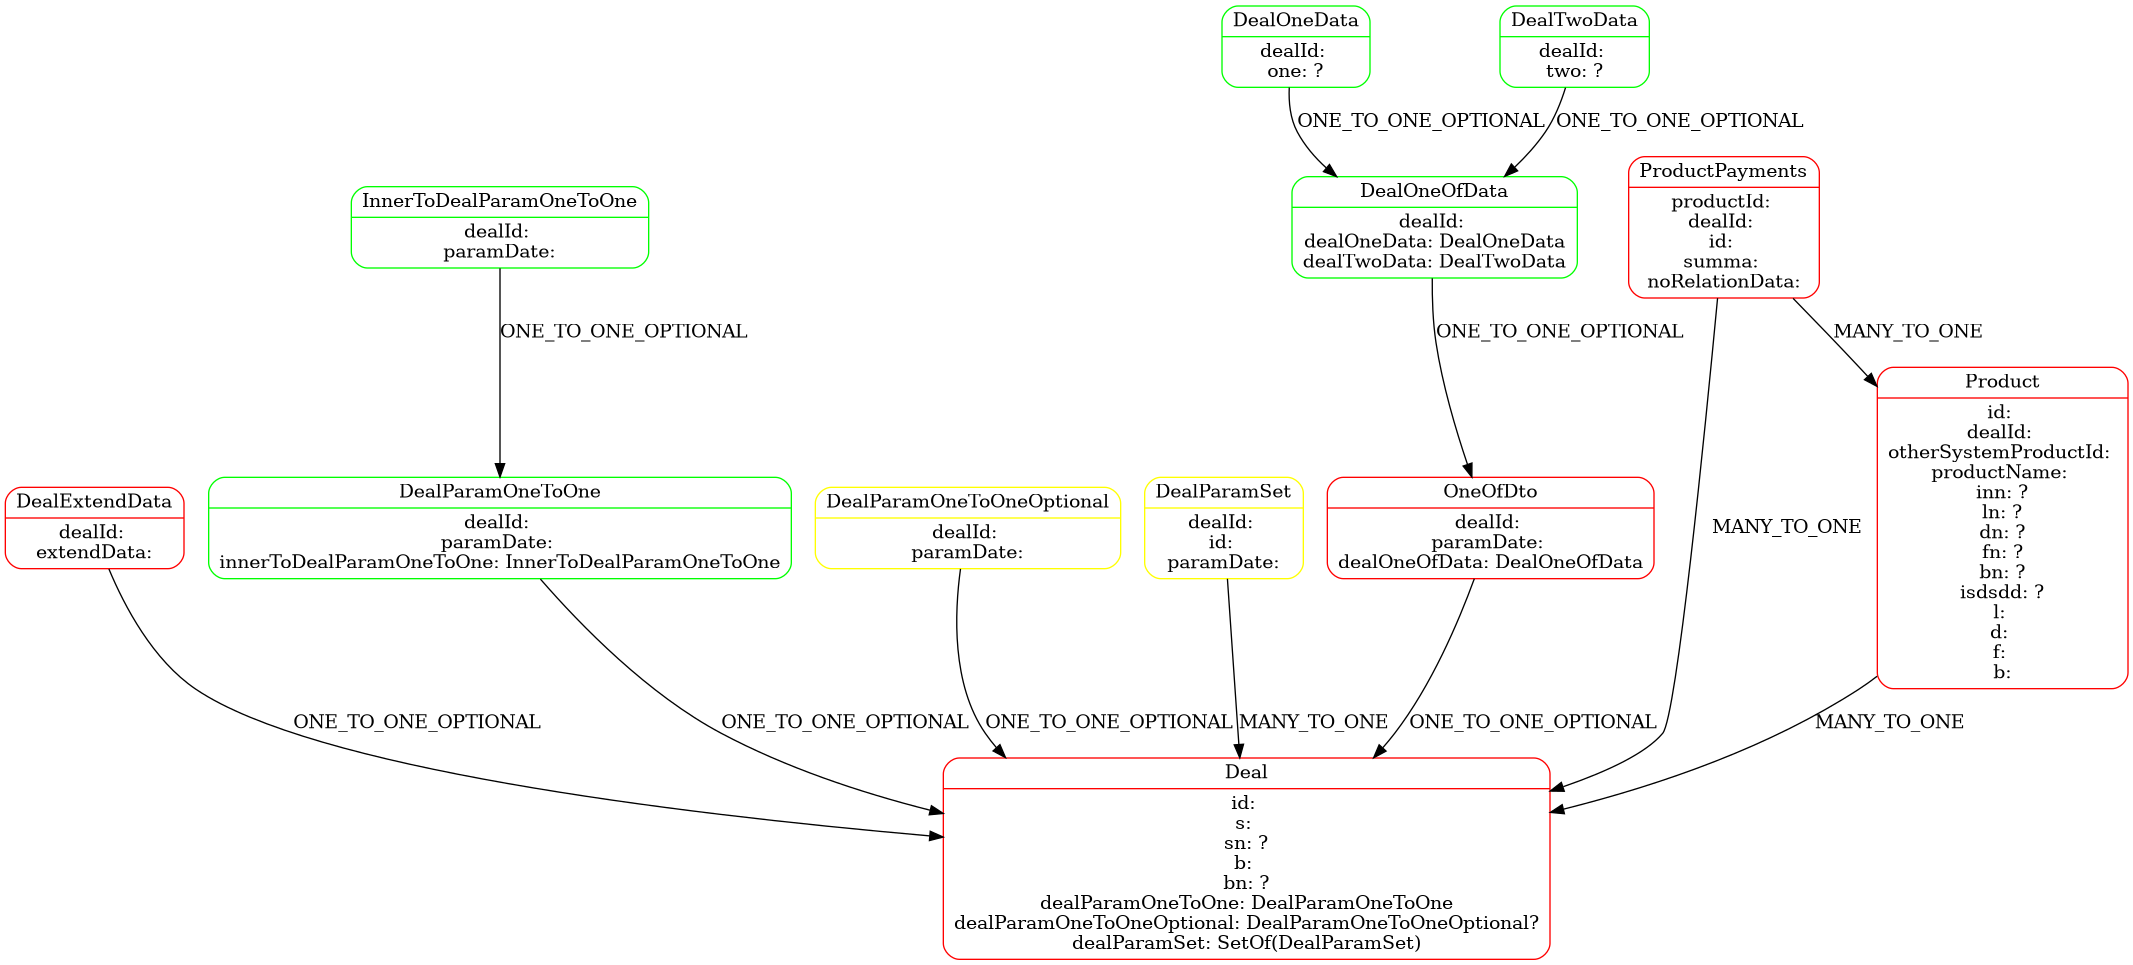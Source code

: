 @startuml
digraph dfd{
	node[shape=record]
Deal [label="{<f0> Deal|<f1> id: \ns: \nsn: ?\nb: \nbn: ?\ndealParamOneToOne: DealParamOneToOne\ndealParamOneToOneOptional: DealParamOneToOneOptional?\ndealParamSet: SetOf(DealParamSet) }" shape=Mrecord color=Red];
DealExtendData [label="{<f0> DealExtendData|<f1> dealId: \nextendData:  }" shape=Mrecord color=Red];
DealOneData [label="{<f0> DealOneData|<f1> dealId: \none: ? }" shape=Mrecord color=Green];
DealOneOfData [label="{<f0> DealOneOfData|<f1> dealId: \ndealOneData: DealOneData\ndealTwoData: DealTwoData }" shape=Mrecord color=Green];
DealParamOneToOne [label="{<f0> DealParamOneToOne|<f1> dealId: \nparamDate: \ninnerToDealParamOneToOne: InnerToDealParamOneToOne }" shape=Mrecord color=Green];
DealParamOneToOneOptional [label="{<f0> DealParamOneToOneOptional|<f1> dealId: \nparamDate:  }" shape=Mrecord color=Yellow];
DealParamSet [label="{<f0> DealParamSet|<f1> dealId: \nid: \nparamDate:  }" shape=Mrecord color=Yellow];
DealTwoData [label="{<f0> DealTwoData|<f1> dealId: \ntwo: ? }" shape=Mrecord color=Green];
InnerToDealParamOneToOne [label="{<f0> InnerToDealParamOneToOne|<f1> dealId: \nparamDate:  }" shape=Mrecord color=Green];
OneOfDto [label="{<f0> OneOfDto|<f1> dealId: \nparamDate: \ndealOneOfData: DealOneOfData }" shape=Mrecord color=Red];
Product [label="{<f0> Product|<f1> id: \ndealId: \notherSystemProductId: \nproductName: \ninn: ?\nln: ?\ndn: ?\nfn: ?\nbn: ?\nisdsdd: ?\nl: \nd: \nf: \nb:  }" shape=Mrecord color=Red];
ProductPayments [label="{<f0> ProductPayments|<f1> productId: \ndealId: \nid: \nsumma: \nnoRelationData:  }" shape=Mrecord color=Red];

DealExtendData -> Deal[label="ONE_TO_ONE_OPTIONAL"];
DealOneData -> DealOneOfData[label="ONE_TO_ONE_OPTIONAL"];
DealOneOfData -> OneOfDto[label="ONE_TO_ONE_OPTIONAL"];
DealParamOneToOneOptional -> Deal[label="ONE_TO_ONE_OPTIONAL"];
DealParamOneToOne -> Deal[label="ONE_TO_ONE_OPTIONAL"];
DealParamSet -> Deal[label="MANY_TO_ONE"];
DealTwoData -> DealOneOfData[label="ONE_TO_ONE_OPTIONAL"];
InnerToDealParamOneToOne -> DealParamOneToOne[label="ONE_TO_ONE_OPTIONAL"];
OneOfDto -> Deal[label="ONE_TO_ONE_OPTIONAL"];
ProductPayments -> Deal[label="MANY_TO_ONE"];
ProductPayments -> Product[label="MANY_TO_ONE"];
Product -> Deal[label="MANY_TO_ONE"];

}
@enduml
